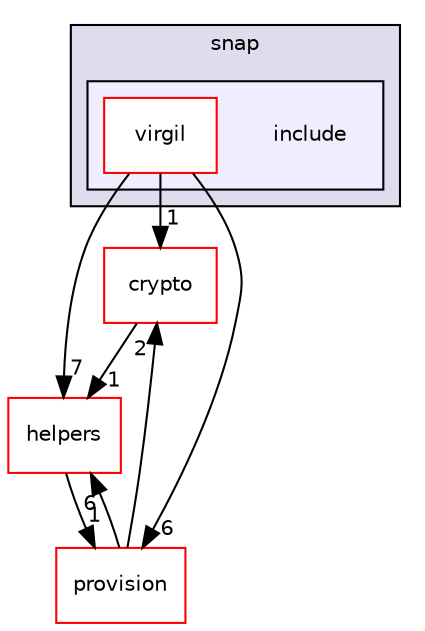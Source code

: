 digraph "include" {
  compound=true
  node [ fontsize="10", fontname="Helvetica"];
  edge [ labelfontsize="10", labelfontname="Helvetica"];
  subgraph clusterdir_adff384897c6499a4d18fea487943bf4 {
    graph [ bgcolor="#ddddee", pencolor="black", label="snap" fontname="Helvetica", fontsize="10", URL="dir_adff384897c6499a4d18fea487943bf4.html"]
  subgraph clusterdir_fd0060761861f6d4b51729d7e8573b72 {
    graph [ bgcolor="#eeeeff", pencolor="black", label="" URL="dir_fd0060761861f6d4b51729d7e8573b72.html"];
    dir_fd0060761861f6d4b51729d7e8573b72 [shape=plaintext label="include"];
    dir_e3479dea0afb63e4a471c1a04c32f8b3 [shape=box label="virgil" color="red" fillcolor="white" style="filled" URL="dir_e3479dea0afb63e4a471c1a04c32f8b3.html"];
  }
  }
  dir_fdd8a560e62e0c17cb1c1d2c36eb6160 [shape=box label="crypto" fillcolor="white" style="filled" color="red" URL="dir_fdd8a560e62e0c17cb1c1d2c36eb6160.html"];
  dir_861f50189fda057e6c57d1c1130602b3 [shape=box label="helpers" fillcolor="white" style="filled" color="red" URL="dir_861f50189fda057e6c57d1c1130602b3.html"];
  dir_82c980a174055921978dd849981d489c [shape=box label="provision" fillcolor="white" style="filled" color="red" URL="dir_82c980a174055921978dd849981d489c.html"];
  dir_861f50189fda057e6c57d1c1130602b3->dir_82c980a174055921978dd849981d489c [headlabel="1", labeldistance=1.5 headhref="dir_000052_000068.html"];
  dir_fdd8a560e62e0c17cb1c1d2c36eb6160->dir_861f50189fda057e6c57d1c1130602b3 [headlabel="1", labeldistance=1.5 headhref="dir_000014_000052.html"];
  dir_e3479dea0afb63e4a471c1a04c32f8b3->dir_fdd8a560e62e0c17cb1c1d2c36eb6160 [headlabel="1", labeldistance=1.5 headhref="dir_000046_000014.html"];
  dir_e3479dea0afb63e4a471c1a04c32f8b3->dir_861f50189fda057e6c57d1c1130602b3 [headlabel="7", labeldistance=1.5 headhref="dir_000046_000052.html"];
  dir_e3479dea0afb63e4a471c1a04c32f8b3->dir_82c980a174055921978dd849981d489c [headlabel="6", labeldistance=1.5 headhref="dir_000046_000068.html"];
  dir_82c980a174055921978dd849981d489c->dir_fdd8a560e62e0c17cb1c1d2c36eb6160 [headlabel="2", labeldistance=1.5 headhref="dir_000068_000014.html"];
  dir_82c980a174055921978dd849981d489c->dir_861f50189fda057e6c57d1c1130602b3 [headlabel="6", labeldistance=1.5 headhref="dir_000068_000052.html"];
}
